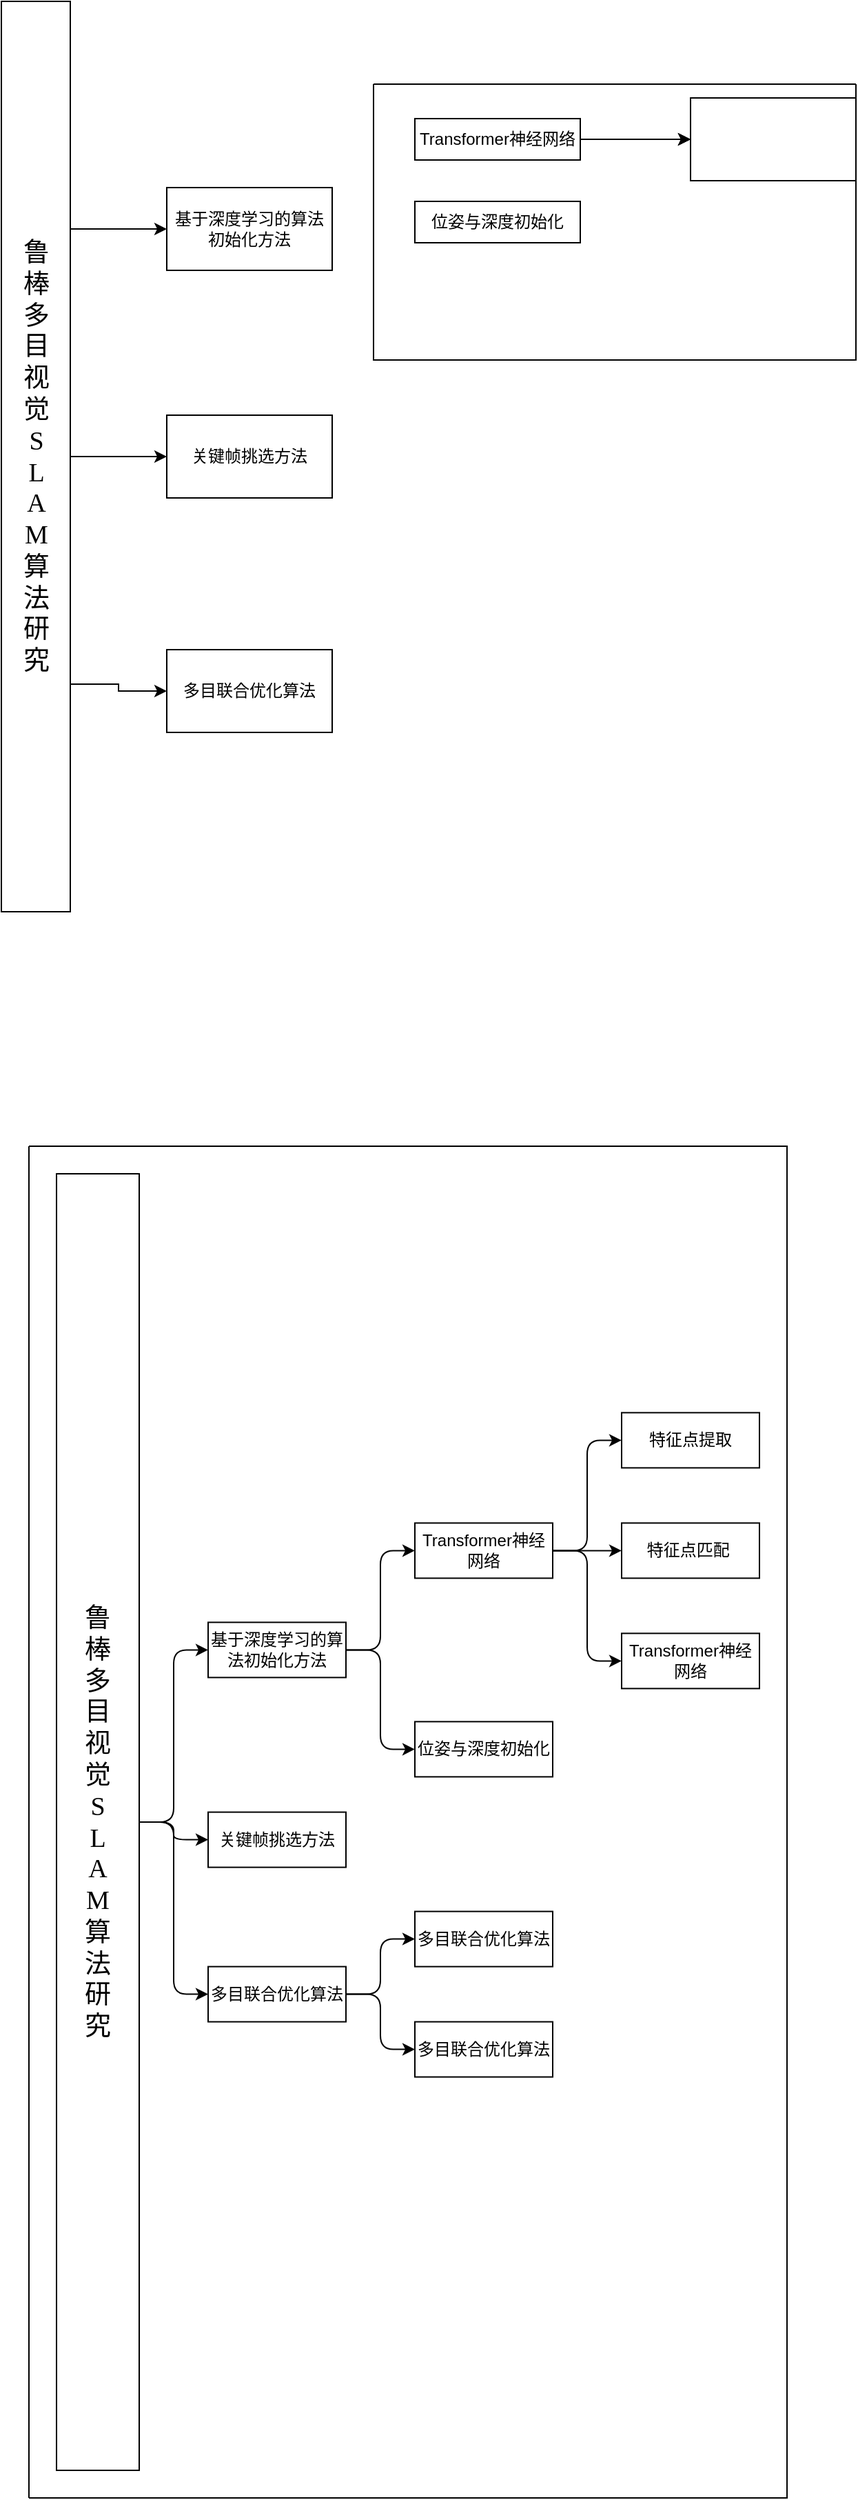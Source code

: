 <mxfile version="24.9.1">
  <diagram name="第 1 页" id="YTN5t03ZE7oSlvA83yzv">
    <mxGraphModel dx="1379" dy="792" grid="1" gridSize="10" guides="1" tooltips="1" connect="1" arrows="1" fold="1" page="1" pageScale="1" pageWidth="827" pageHeight="1169" math="0" shadow="0">
      <root>
        <mxCell id="0" />
        <mxCell id="1" parent="0" />
        <mxCell id="3tO1dww3Jabi91UzTI4P-1" value="鲁&lt;div&gt;棒&lt;/div&gt;&lt;div&gt;多&lt;/div&gt;&lt;div&gt;目&lt;/div&gt;&lt;div&gt;视&lt;/div&gt;&lt;div&gt;觉&lt;/div&gt;&lt;div&gt;S&lt;/div&gt;&lt;div&gt;L&lt;/div&gt;&lt;div&gt;A&lt;/div&gt;&lt;div&gt;M&lt;/div&gt;&lt;div&gt;算&lt;/div&gt;&lt;div&gt;法&lt;/div&gt;&lt;div&gt;研&lt;/div&gt;&lt;div&gt;究&lt;/div&gt;" style="rounded=0;html=1;align=center;horizontal=1;fontFamily=Times New Roman;verticalAlign=middle;fontSize=19;" vertex="1" parent="1">
          <mxGeometry x="90" y="80" width="50" height="660" as="geometry" />
        </mxCell>
        <mxCell id="3tO1dww3Jabi91UzTI4P-7" style="edgeStyle=orthogonalEdgeStyle;rounded=0;orthogonalLoop=1;jettySize=auto;html=1;exitX=1;exitY=0.25;exitDx=0;exitDy=0;" edge="1" parent="1" source="3tO1dww3Jabi91UzTI4P-1" target="3tO1dww3Jabi91UzTI4P-3">
          <mxGeometry relative="1" as="geometry" />
        </mxCell>
        <mxCell id="3tO1dww3Jabi91UzTI4P-3" value="基于深度学习的算法初始化方法" style="rounded=0;whiteSpace=wrap;html=1;" vertex="1" parent="1">
          <mxGeometry x="210" y="215" width="120" height="60" as="geometry" />
        </mxCell>
        <mxCell id="3tO1dww3Jabi91UzTI4P-8" style="edgeStyle=orthogonalEdgeStyle;rounded=0;orthogonalLoop=1;jettySize=auto;html=1;exitX=1;exitY=0.5;exitDx=0;exitDy=0;" edge="1" source="3tO1dww3Jabi91UzTI4P-1" parent="1" target="3tO1dww3Jabi91UzTI4P-9">
          <mxGeometry relative="1" as="geometry">
            <mxPoint x="230" y="480" as="sourcePoint" />
          </mxGeometry>
        </mxCell>
        <mxCell id="3tO1dww3Jabi91UzTI4P-9" value="关键帧挑选方法" style="rounded=0;whiteSpace=wrap;html=1;" vertex="1" parent="1">
          <mxGeometry x="210" y="380" width="120" height="60" as="geometry" />
        </mxCell>
        <mxCell id="3tO1dww3Jabi91UzTI4P-21" style="edgeStyle=orthogonalEdgeStyle;rounded=0;orthogonalLoop=1;jettySize=auto;html=1;exitX=1;exitY=0.75;exitDx=0;exitDy=0;" edge="1" parent="1" source="3tO1dww3Jabi91UzTI4P-1" target="3tO1dww3Jabi91UzTI4P-10">
          <mxGeometry relative="1" as="geometry" />
        </mxCell>
        <mxCell id="3tO1dww3Jabi91UzTI4P-10" value="多目联合优化算法" style="rounded=0;whiteSpace=wrap;html=1;" vertex="1" parent="1">
          <mxGeometry x="210" y="550" width="120" height="60" as="geometry" />
        </mxCell>
        <mxCell id="3tO1dww3Jabi91UzTI4P-16" value="" style="swimlane;startSize=0;" vertex="1" parent="1">
          <mxGeometry x="360" y="140" width="350" height="200" as="geometry" />
        </mxCell>
        <mxCell id="3tO1dww3Jabi91UzTI4P-28" value="" style="edgeStyle=orthogonalEdgeStyle;rounded=0;orthogonalLoop=1;jettySize=auto;html=1;" edge="1" parent="3tO1dww3Jabi91UzTI4P-16" source="3tO1dww3Jabi91UzTI4P-12" target="3tO1dww3Jabi91UzTI4P-27">
          <mxGeometry relative="1" as="geometry" />
        </mxCell>
        <mxCell id="3tO1dww3Jabi91UzTI4P-29" value="" style="edgeStyle=orthogonalEdgeStyle;rounded=0;orthogonalLoop=1;jettySize=auto;html=1;" edge="1" parent="3tO1dww3Jabi91UzTI4P-16" source="3tO1dww3Jabi91UzTI4P-12" target="3tO1dww3Jabi91UzTI4P-27">
          <mxGeometry relative="1" as="geometry" />
        </mxCell>
        <mxCell id="3tO1dww3Jabi91UzTI4P-30" value="" style="edgeStyle=orthogonalEdgeStyle;rounded=0;orthogonalLoop=1;jettySize=auto;html=1;" edge="1" parent="3tO1dww3Jabi91UzTI4P-16" source="3tO1dww3Jabi91UzTI4P-12" target="3tO1dww3Jabi91UzTI4P-27">
          <mxGeometry relative="1" as="geometry" />
        </mxCell>
        <mxCell id="3tO1dww3Jabi91UzTI4P-12" value="Transformer神经网络" style="rounded=0;whiteSpace=wrap;html=1;" vertex="1" parent="3tO1dww3Jabi91UzTI4P-16">
          <mxGeometry x="30" y="25" width="120" height="30" as="geometry" />
        </mxCell>
        <mxCell id="3tO1dww3Jabi91UzTI4P-14" value="位姿与深度初始化" style="rounded=0;whiteSpace=wrap;html=1;" vertex="1" parent="3tO1dww3Jabi91UzTI4P-16">
          <mxGeometry x="30" y="85" width="120" height="30" as="geometry" />
        </mxCell>
        <mxCell id="3tO1dww3Jabi91UzTI4P-27" value="" style="whiteSpace=wrap;html=1;rounded=0;" vertex="1" parent="3tO1dww3Jabi91UzTI4P-16">
          <mxGeometry x="230" y="10" width="120" height="60" as="geometry" />
        </mxCell>
        <mxCell id="3tO1dww3Jabi91UzTI4P-39" value="" style="swimlane;startSize=0;horizontal=0;childLayout=treeLayout;horizontalTree=1;sortEdges=1;resizable=0;containerType=tree;fontSize=12;flipH=0;flipV=0;fontFamily=Times New Roman;align=center;" vertex="1" parent="1">
          <mxGeometry x="110" y="910" width="550" height="980" as="geometry" />
        </mxCell>
        <mxCell id="3tO1dww3Jabi91UzTI4P-40" value="&lt;span style=&quot;font-family: &amp;quot;Times New Roman&amp;quot;; font-size: 19px; text-wrap-mode: nowrap;&quot;&gt;鲁&lt;/span&gt;&lt;div style=&quot;font-family: &amp;quot;Times New Roman&amp;quot;; font-size: 19px; text-wrap-mode: nowrap;&quot;&gt;棒&lt;/div&gt;&lt;div style=&quot;font-family: &amp;quot;Times New Roman&amp;quot;; font-size: 19px; text-wrap-mode: nowrap;&quot;&gt;多&lt;/div&gt;&lt;div style=&quot;font-family: &amp;quot;Times New Roman&amp;quot;; font-size: 19px; text-wrap-mode: nowrap;&quot;&gt;目&lt;/div&gt;&lt;div style=&quot;font-family: &amp;quot;Times New Roman&amp;quot;; font-size: 19px; text-wrap-mode: nowrap;&quot;&gt;视&lt;/div&gt;&lt;div style=&quot;font-family: &amp;quot;Times New Roman&amp;quot;; font-size: 19px; text-wrap-mode: nowrap;&quot;&gt;觉&lt;/div&gt;&lt;div style=&quot;font-family: &amp;quot;Times New Roman&amp;quot;; font-size: 19px; text-wrap-mode: nowrap;&quot;&gt;S&lt;/div&gt;&lt;div style=&quot;font-family: &amp;quot;Times New Roman&amp;quot;; font-size: 19px; text-wrap-mode: nowrap;&quot;&gt;L&lt;/div&gt;&lt;div style=&quot;font-family: &amp;quot;Times New Roman&amp;quot;; font-size: 19px; text-wrap-mode: nowrap;&quot;&gt;A&lt;/div&gt;&lt;div style=&quot;font-family: &amp;quot;Times New Roman&amp;quot;; font-size: 19px; text-wrap-mode: nowrap;&quot;&gt;M&lt;/div&gt;&lt;div style=&quot;font-family: &amp;quot;Times New Roman&amp;quot;; font-size: 19px; text-wrap-mode: nowrap;&quot;&gt;算&lt;/div&gt;&lt;div style=&quot;font-family: &amp;quot;Times New Roman&amp;quot;; font-size: 19px; text-wrap-mode: nowrap;&quot;&gt;法&lt;/div&gt;&lt;div style=&quot;font-family: &amp;quot;Times New Roman&amp;quot;; font-size: 19px; text-wrap-mode: nowrap;&quot;&gt;研&lt;/div&gt;&lt;div style=&quot;font-family: &amp;quot;Times New Roman&amp;quot;; font-size: 19px; text-wrap-mode: nowrap;&quot;&gt;究&lt;/div&gt;" style="whiteSpace=wrap;html=1;" vertex="1" parent="3tO1dww3Jabi91UzTI4P-39">
          <mxGeometry x="20" y="20" width="60" height="940" as="geometry" />
        </mxCell>
        <mxCell id="3tO1dww3Jabi91UzTI4P-41" value="基于深度学习的算法初始化方法" style="whiteSpace=wrap;html=1;" vertex="1" parent="3tO1dww3Jabi91UzTI4P-39">
          <mxGeometry x="130" y="345.2" width="100" height="40" as="geometry" />
        </mxCell>
        <mxCell id="3tO1dww3Jabi91UzTI4P-42" value="" style="edgeStyle=elbowEdgeStyle;elbow=horizontal;html=1;rounded=1;curved=0;sourcePerimeterSpacing=0;targetPerimeterSpacing=0;startSize=6;endSize=6;" edge="1" parent="3tO1dww3Jabi91UzTI4P-39" source="3tO1dww3Jabi91UzTI4P-40" target="3tO1dww3Jabi91UzTI4P-41">
          <mxGeometry relative="1" as="geometry" />
        </mxCell>
        <mxCell id="3tO1dww3Jabi91UzTI4P-43" value="关键帧挑选方法" style="whiteSpace=wrap;html=1;" vertex="1" parent="3tO1dww3Jabi91UzTI4P-39">
          <mxGeometry x="130" y="482.8" width="100" height="40" as="geometry" />
        </mxCell>
        <mxCell id="3tO1dww3Jabi91UzTI4P-44" value="" style="edgeStyle=elbowEdgeStyle;elbow=horizontal;html=1;rounded=1;curved=0;sourcePerimeterSpacing=0;targetPerimeterSpacing=0;startSize=6;endSize=6;" edge="1" parent="3tO1dww3Jabi91UzTI4P-39" source="3tO1dww3Jabi91UzTI4P-40" target="3tO1dww3Jabi91UzTI4P-43">
          <mxGeometry relative="1" as="geometry" />
        </mxCell>
        <mxCell id="3tO1dww3Jabi91UzTI4P-46" value="" style="edgeStyle=elbowEdgeStyle;elbow=horizontal;html=1;rounded=1;curved=0;sourcePerimeterSpacing=0;targetPerimeterSpacing=0;startSize=6;endSize=6;" edge="1" target="3tO1dww3Jabi91UzTI4P-47" source="3tO1dww3Jabi91UzTI4P-40" parent="3tO1dww3Jabi91UzTI4P-39">
          <mxGeometry relative="1" as="geometry">
            <mxPoint x="140" y="1440" as="sourcePoint" />
          </mxGeometry>
        </mxCell>
        <mxCell id="3tO1dww3Jabi91UzTI4P-47" value="多目联合优化算法" style="whiteSpace=wrap;html=1;" vertex="1" parent="3tO1dww3Jabi91UzTI4P-39">
          <mxGeometry x="130" y="594.8" width="100" height="40" as="geometry" />
        </mxCell>
        <mxCell id="3tO1dww3Jabi91UzTI4P-70" value="" style="edgeStyle=elbowEdgeStyle;elbow=horizontal;html=1;rounded=1;curved=0;sourcePerimeterSpacing=0;targetPerimeterSpacing=0;startSize=6;endSize=6;" edge="1" target="3tO1dww3Jabi91UzTI4P-71" source="3tO1dww3Jabi91UzTI4P-47" parent="3tO1dww3Jabi91UzTI4P-39">
          <mxGeometry relative="1" as="geometry">
            <mxPoint x="190" y="1400" as="sourcePoint" />
          </mxGeometry>
        </mxCell>
        <mxCell id="3tO1dww3Jabi91UzTI4P-71" value="多目联合优化算法" style="whiteSpace=wrap;html=1;" vertex="1" parent="3tO1dww3Jabi91UzTI4P-39">
          <mxGeometry x="280" y="554.8" width="100" height="40" as="geometry" />
        </mxCell>
        <mxCell id="3tO1dww3Jabi91UzTI4P-72" value="" style="edgeStyle=elbowEdgeStyle;elbow=horizontal;html=1;rounded=1;curved=0;sourcePerimeterSpacing=0;targetPerimeterSpacing=0;startSize=6;endSize=6;" edge="1" target="3tO1dww3Jabi91UzTI4P-73" source="3tO1dww3Jabi91UzTI4P-47" parent="3tO1dww3Jabi91UzTI4P-39">
          <mxGeometry relative="1" as="geometry">
            <mxPoint x="340" y="1480" as="sourcePoint" />
          </mxGeometry>
        </mxCell>
        <mxCell id="3tO1dww3Jabi91UzTI4P-73" value="多目联合优化算法" style="whiteSpace=wrap;html=1;" vertex="1" parent="3tO1dww3Jabi91UzTI4P-39">
          <mxGeometry x="280" y="634.8" width="100" height="40" as="geometry" />
        </mxCell>
        <mxCell id="3tO1dww3Jabi91UzTI4P-74" value="" style="edgeStyle=elbowEdgeStyle;elbow=horizontal;html=1;rounded=1;curved=0;sourcePerimeterSpacing=0;targetPerimeterSpacing=0;startSize=6;endSize=6;" edge="1" target="3tO1dww3Jabi91UzTI4P-75" source="3tO1dww3Jabi91UzTI4P-41" parent="3tO1dww3Jabi91UzTI4P-39">
          <mxGeometry relative="1" as="geometry">
            <mxPoint x="190" y="1400" as="sourcePoint" />
          </mxGeometry>
        </mxCell>
        <mxCell id="3tO1dww3Jabi91UzTI4P-75" value="Transformer神经网络" style="whiteSpace=wrap;html=1;" vertex="1" parent="3tO1dww3Jabi91UzTI4P-39">
          <mxGeometry x="280" y="273.2" width="100" height="40" as="geometry" />
        </mxCell>
        <mxCell id="3tO1dww3Jabi91UzTI4P-76" value="" style="edgeStyle=elbowEdgeStyle;elbow=horizontal;html=1;rounded=1;curved=0;sourcePerimeterSpacing=0;targetPerimeterSpacing=0;startSize=6;endSize=6;" edge="1" target="3tO1dww3Jabi91UzTI4P-77" source="3tO1dww3Jabi91UzTI4P-41" parent="3tO1dww3Jabi91UzTI4P-39">
          <mxGeometry relative="1" as="geometry">
            <mxPoint x="340" y="1304" as="sourcePoint" />
          </mxGeometry>
        </mxCell>
        <mxCell id="3tO1dww3Jabi91UzTI4P-77" value="位姿与深度初始化" style="whiteSpace=wrap;html=1;" vertex="1" parent="3tO1dww3Jabi91UzTI4P-39">
          <mxGeometry x="280" y="417.2" width="100" height="40" as="geometry" />
        </mxCell>
        <mxCell id="3tO1dww3Jabi91UzTI4P-78" value="" style="edgeStyle=elbowEdgeStyle;elbow=horizontal;html=1;rounded=1;curved=0;sourcePerimeterSpacing=0;targetPerimeterSpacing=0;startSize=6;endSize=6;" edge="1" target="3tO1dww3Jabi91UzTI4P-79" source="3tO1dww3Jabi91UzTI4P-75" parent="3tO1dww3Jabi91UzTI4P-39">
          <mxGeometry relative="1" as="geometry">
            <mxPoint x="340" y="1288" as="sourcePoint" />
          </mxGeometry>
        </mxCell>
        <mxCell id="3tO1dww3Jabi91UzTI4P-79" value="特征点提取" style="whiteSpace=wrap;html=1;" vertex="1" parent="3tO1dww3Jabi91UzTI4P-39">
          <mxGeometry x="430" y="193.2" width="100" height="40" as="geometry" />
        </mxCell>
        <mxCell id="3tO1dww3Jabi91UzTI4P-80" value="" style="edgeStyle=elbowEdgeStyle;elbow=horizontal;html=1;rounded=1;curved=0;sourcePerimeterSpacing=0;targetPerimeterSpacing=0;startSize=6;endSize=6;" edge="1" target="3tO1dww3Jabi91UzTI4P-81" source="3tO1dww3Jabi91UzTI4P-75" parent="3tO1dww3Jabi91UzTI4P-39">
          <mxGeometry relative="1" as="geometry">
            <mxPoint x="490" y="1248" as="sourcePoint" />
          </mxGeometry>
        </mxCell>
        <mxCell id="3tO1dww3Jabi91UzTI4P-81" value="特征点匹配&amp;nbsp;" style="whiteSpace=wrap;html=1;" vertex="1" parent="3tO1dww3Jabi91UzTI4P-39">
          <mxGeometry x="430" y="273.2" width="100" height="40" as="geometry" />
        </mxCell>
        <mxCell id="3tO1dww3Jabi91UzTI4P-82" value="" style="edgeStyle=elbowEdgeStyle;elbow=horizontal;html=1;rounded=1;curved=0;sourcePerimeterSpacing=0;targetPerimeterSpacing=0;startSize=6;endSize=6;" edge="1" target="3tO1dww3Jabi91UzTI4P-83" source="3tO1dww3Jabi91UzTI4P-75" parent="3tO1dww3Jabi91UzTI4P-39">
          <mxGeometry relative="1" as="geometry">
            <mxPoint x="490" y="1226" as="sourcePoint" />
          </mxGeometry>
        </mxCell>
        <mxCell id="3tO1dww3Jabi91UzTI4P-83" value="Transformer神经网络" style="whiteSpace=wrap;html=1;" vertex="1" parent="3tO1dww3Jabi91UzTI4P-39">
          <mxGeometry x="430" y="353.2" width="100" height="40" as="geometry" />
        </mxCell>
      </root>
    </mxGraphModel>
  </diagram>
</mxfile>
